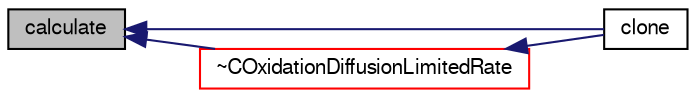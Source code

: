 digraph "calculate"
{
  bgcolor="transparent";
  edge [fontname="FreeSans",fontsize="10",labelfontname="FreeSans",labelfontsize="10"];
  node [fontname="FreeSans",fontsize="10",shape=record];
  rankdir="LR";
  Node398 [label="calculate",height=0.2,width=0.4,color="black", fillcolor="grey75", style="filled", fontcolor="black"];
  Node398 -> Node399 [dir="back",color="midnightblue",fontsize="10",style="solid",fontname="FreeSans"];
  Node399 [label="clone",height=0.2,width=0.4,color="black",URL="$a23614.html#a95a64b2a3c8105f645755a2c0c4d9881",tooltip="Construct and return a clone. "];
  Node398 -> Node400 [dir="back",color="midnightblue",fontsize="10",style="solid",fontname="FreeSans"];
  Node400 [label="~COxidationDiffusionLimitedRate",height=0.2,width=0.4,color="red",URL="$a23614.html#aa38374d914504bad9ff636c308c301c3",tooltip="Destructor. "];
  Node400 -> Node399 [dir="back",color="midnightblue",fontsize="10",style="solid",fontname="FreeSans"];
}
